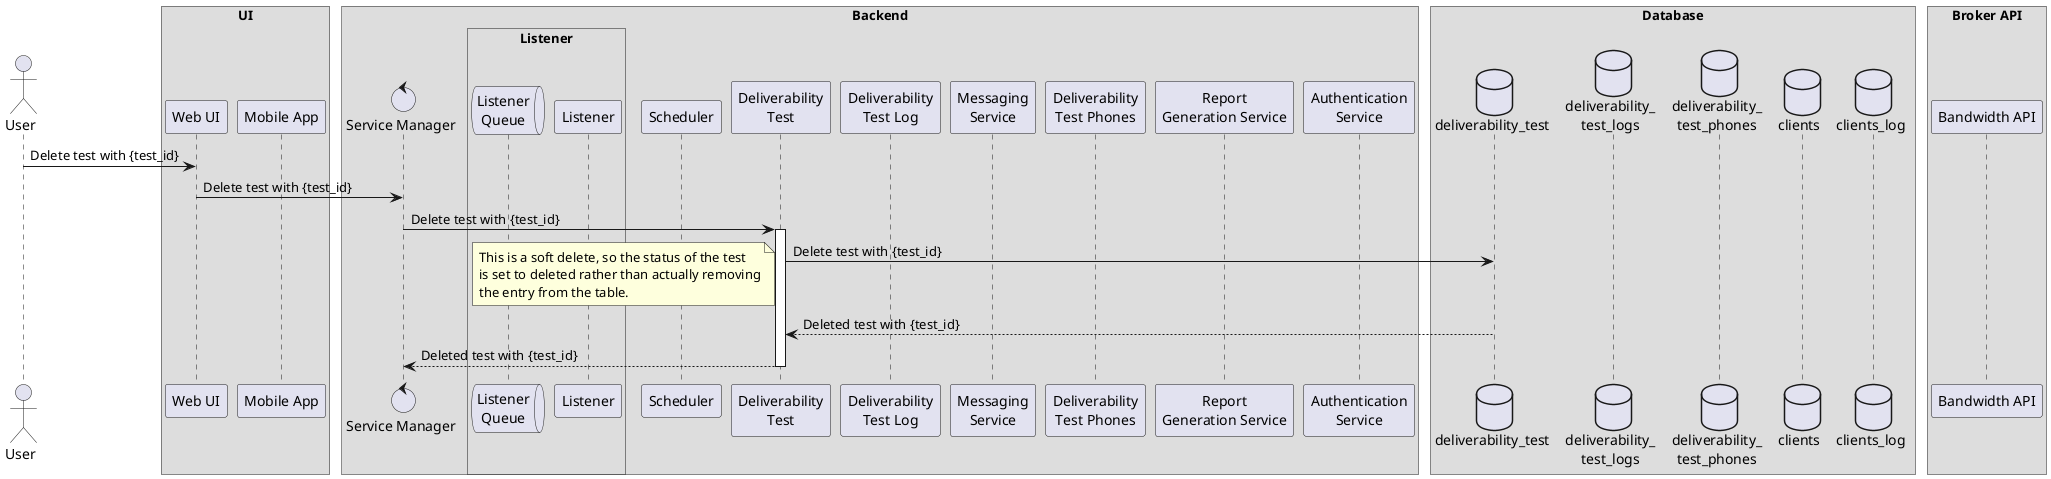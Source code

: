 @startuml
!pragma teoz true
/'Defines the protocol when user submits a scheduled test, either recurring or singleton.'/
/'author: Luvai Cutlerywala <luvaidc@gmail.com>'/

/'Define the actors and participants.'/
actor User as user

box UI
    participant "Web UI" as web_ui
    participant "Mobile App" as mobile_app
end box

box Backend
    control "Service Manager" as service_manager

    box Listener
        queue "Listener\nQueue" as listener_queue
        participant "Listener" as listener
    end box

    participant "Scheduler" as scheduler
    participant "Deliverability\nTest" as deliverability_test
    participant "Deliverability\nTest Log" as deliverability_test_log
    participant "Messaging\nService" as messenger
    participant "Deliverability\nTest Phones" as deliverability_test_phones
    participant "Report\nGeneration Service" as report_generator
    participant "Authentication\nService" as auth
end box

box Database
    database "deliverability_test" as dt
    database "deliverability_\ntest_logs" as dtl
    database "deliverability_\ntest_phones" as dtp
    database clients as clients
    database clients_log as cl
end box

box "Broker API"
    participant "Bandwidth API" as broker_api
end box

/'Defines the interactions and protocols between the microservices.'/
user -> web_ui: Delete test with {test_id}
web_ui -> service_manager: Delete test with {test_id}
service_manager -> deliverability_test: Delete test with {test_id}
activate deliverability_test
deliverability_test -> dt: Delete test with {test_id}
note left
This is a soft delete, so the status of the test
is set to deleted rather than actually removing
the entry from the table.
end note
dt --> deliverability_test: Deleted test with {test_id}
deliverability_test --> service_manager: Deleted test with {test_id}
deactivate deliverability_test
@enduml
